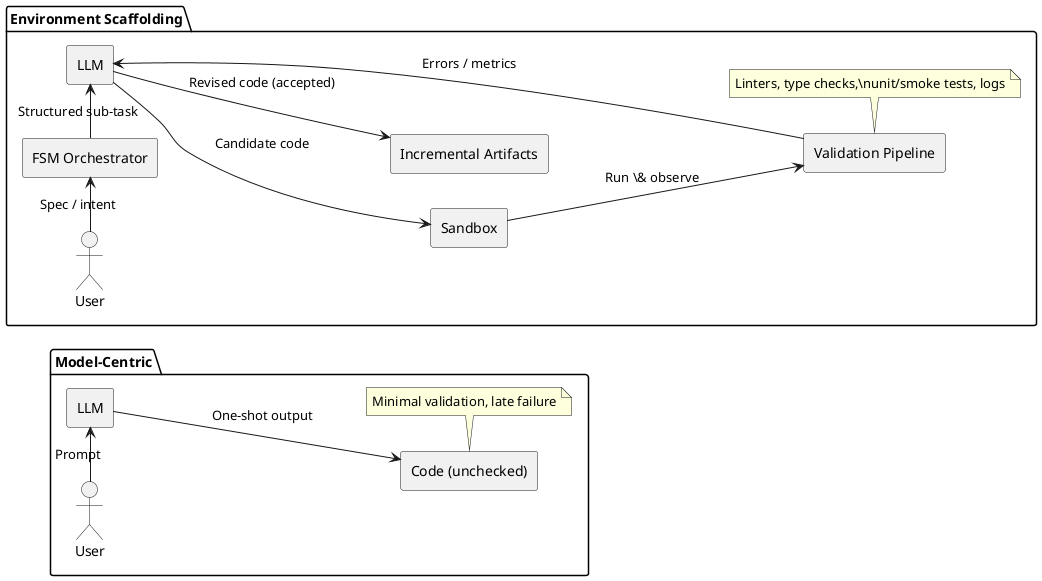@startuml
left to right direction
skinparam componentStyle rectangle
skinparam shadowing false

package "Model-Centric" {
  actor "User" as U1
  component "LLM" as L1
  component "Code (unchecked)" as C1
  U1 -> L1 : Prompt
  L1 --> C1 : One-shot output
  note bottom of C1
    Minimal validation, late failure
  end note
}

package "Environment Scaffolding" {
  actor "User" as U2
  component "FSM Orchestrator" as FSM
  component "LLM" as L2
  component "Sandbox" as SB
  component "Validation Pipeline" as VAL
  component "Incremental Artifacts" as OUT
  U2 -> FSM : Spec / intent
  FSM -> L2 : Structured sub-task
  L2 --> SB : Candidate code
  SB --> VAL : Run \& observe
  VAL --> L2 : Errors / metrics
  L2 --> OUT : Revised code (accepted)
  note bottom of VAL
    Linters, type checks,\nunit/smoke tests, logs
  end note
}
@enduml


